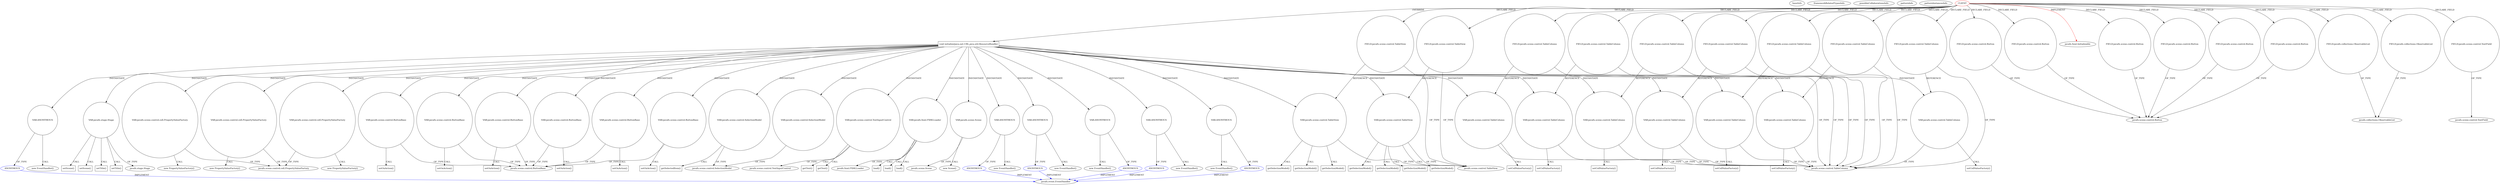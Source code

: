 digraph {
baseInfo[graphId=1659,category="pattern",isAnonymous=false,possibleRelation=true]
frameworkRelatedTypesInfo[0="javafx.fxml.Initializable"]
possibleCollaborationsInfo[0="1659~INSTANTIATION-OVERRIDING_METHOD_DECLARATION-~javafx.fxml.Initializable ~javafx.event.EventHandler ~false~true",1="1659~INSTANTIATION-OVERRIDING_METHOD_DECLARATION-~javafx.fxml.Initializable ~javafx.event.EventHandler ~false~true",2="1659~INSTANTIATION-OVERRIDING_METHOD_DECLARATION-~javafx.fxml.Initializable ~javafx.event.EventHandler ~false~true",3="1659~INSTANTIATION-OVERRIDING_METHOD_DECLARATION-~javafx.fxml.Initializable ~javafx.event.EventHandler ~false~true",4="1659~INSTANTIATION-OVERRIDING_METHOD_DECLARATION-~javafx.fxml.Initializable ~javafx.event.EventHandler ~false~true",5="1659~INSTANTIATION-OVERRIDING_METHOD_DECLARATION-~javafx.fxml.Initializable ~javafx.event.EventHandler ~false~true"]
patternInfo[frequency=2.0,patternRootClient=0]
patternInstancesInfo[0="diogocs1-FPessoais~/diogocs1-FPessoais/FPessoais-master/FinancasPessoais/src/app/controllers/HomeController.java~HomeController~2490",1="crosswords-testEnvironment~/crosswords-testEnvironment/testEnvironment-master/src/GUI/MainController.java~MainController~2315"]
86[label="javafx.scene.control.cell.PropertyValueFactory",vertexType="FRAMEWORK_CLASS_TYPE",isFrameworkType=false]
91[label="VAR:javafx.scene.control.cell.PropertyValueFactory",vertexType="VARIABLE_EXPRESION",isFrameworkType=false,shape=circle]
54[label="void initialize(java.net.URL,java.util.ResourceBundle)",vertexType="OVERRIDING_METHOD_DECLARATION",isFrameworkType=false,shape=box]
0[label="CLIENT",vertexType="ROOT_CLIENT_CLASS_DECLARATION",isFrameworkType=false,color=red]
38[label="FIELD:javafx.scene.control.Button",vertexType="FIELD_DECLARATION",isFrameworkType=false,shape=circle]
14[label="FIELD:javafx.scene.control.Button",vertexType="FIELD_DECLARATION",isFrameworkType=false,shape=circle]
2[label="FIELD:javafx.scene.control.Button",vertexType="FIELD_DECLARATION",isFrameworkType=false,shape=circle]
32[label="FIELD:javafx.scene.control.Button",vertexType="FIELD_DECLARATION",isFrameworkType=false,shape=circle]
44[label="FIELD:javafx.scene.control.Button",vertexType="FIELD_DECLARATION",isFrameworkType=false,shape=circle]
16[label="FIELD:javafx.scene.control.Button",vertexType="FIELD_DECLARATION",isFrameworkType=false,shape=circle]
12[label="FIELD:javafx.collections.ObservableList",vertexType="FIELD_DECLARATION",isFrameworkType=false,shape=circle]
13[label="javafx.collections.ObservableList",vertexType="FRAMEWORK_INTERFACE_TYPE",isFrameworkType=false]
34[label="FIELD:javafx.collections.ObservableList",vertexType="FIELD_DECLARATION",isFrameworkType=false,shape=circle]
301[label="VAR:javafx.scene.control.SelectionModel",vertexType="VARIABLE_EXPRESION",isFrameworkType=false,shape=circle]
302[label="getSelectedItem()",vertexType="INSIDE_CALL",isFrameworkType=false,shape=box]
116[label="javafx.scene.control.SelectionModel",vertexType="FRAMEWORK_CLASS_TYPE",isFrameworkType=false]
114[label="VAR:javafx.scene.control.SelectionModel",vertexType="VARIABLE_EXPRESION",isFrameworkType=false,shape=circle]
90[label="new PropertyValueFactory()",vertexType="CONSTRUCTOR_CALL",isFrameworkType=false]
276[label="VAR:javafx.scene.control.TextInputControl",vertexType="VARIABLE_EXPRESION",isFrameworkType=false,shape=circle]
230[label="VAR:javafx.scene.control.ButtonBase",vertexType="VARIABLE_EXPRESION",isFrameworkType=false,shape=circle]
109[label="javafx.scene.control.ButtonBase",vertexType="FRAMEWORK_CLASS_TYPE",isFrameworkType=false]
244[label="VAR:javafx.scene.control.ButtonBase",vertexType="VARIABLE_EXPRESION",isFrameworkType=false,shape=circle]
192[label="VAR:javafx.scene.control.ButtonBase",vertexType="VARIABLE_EXPRESION",isFrameworkType=false,shape=circle]
107[label="VAR:javafx.scene.control.ButtonBase",vertexType="VARIABLE_EXPRESION",isFrameworkType=false,shape=circle]
219[label="VAR:javafx.scene.control.ButtonBase",vertexType="VARIABLE_EXPRESION",isFrameworkType=false,shape=circle]
294[label="VAR:javafx.scene.control.ButtonBase",vertexType="VARIABLE_EXPRESION",isFrameworkType=false,shape=circle]
3[label="javafx.scene.control.Button",vertexType="FRAMEWORK_CLASS_TYPE",isFrameworkType=false]
218[label="javafx.scene.control.TextInputControl",vertexType="FRAMEWORK_CLASS_TYPE",isFrameworkType=false]
50[label="FIELD:javafx.scene.control.TextField",vertexType="FIELD_DECLARATION",isFrameworkType=false,shape=circle]
85[label="VAR:javafx.scene.control.cell.PropertyValueFactory",vertexType="VARIABLE_EXPRESION",isFrameworkType=false,shape=circle]
84[label="new PropertyValueFactory()",vertexType="CONSTRUCTOR_CALL",isFrameworkType=false]
97[label="VAR:javafx.scene.control.cell.PropertyValueFactory",vertexType="VARIABLE_EXPRESION",isFrameworkType=false,shape=circle]
96[label="new PropertyValueFactory()",vertexType="CONSTRUCTOR_CALL",isFrameworkType=false]
277[label="getText()",vertexType="INSIDE_CALL",isFrameworkType=false,shape=box]
280[label="getText()",vertexType="INSIDE_CALL",isFrameworkType=false,shape=box]
223[label="VAR:ANONYMOUS",vertexType="VARIABLE_EXPRESION",isFrameworkType=false,shape=circle]
224[label="ANONYMOUS",vertexType="REFERENCE_ANONYMOUS_DECLARATION",isFrameworkType=false,color=blue]
222[label="new EventHandler()",vertexType="CONSTRUCTOR_CALL",isFrameworkType=false]
113[label="javafx.event.EventHandler",vertexType="FRAMEWORK_INTERFACE_TYPE",isFrameworkType=false]
249[label="ANONYMOUS",vertexType="REFERENCE_ANONYMOUS_DECLARATION",isFrameworkType=false,color=blue]
299[label="ANONYMOUS",vertexType="REFERENCE_ANONYMOUS_DECLARATION",isFrameworkType=false,color=blue]
197[label="ANONYMOUS",vertexType="REFERENCE_ANONYMOUS_DECLARATION",isFrameworkType=false,color=blue]
235[label="ANONYMOUS",vertexType="REFERENCE_ANONYMOUS_DECLARATION",isFrameworkType=false,color=blue]
112[label="ANONYMOUS",vertexType="REFERENCE_ANONYMOUS_DECLARATION",isFrameworkType=false,color=blue]
298[label="VAR:ANONYMOUS",vertexType="VARIABLE_EXPRESION",isFrameworkType=false,shape=circle]
297[label="new EventHandler()",vertexType="CONSTRUCTOR_CALL",isFrameworkType=false]
111[label="VAR:ANONYMOUS",vertexType="VARIABLE_EXPRESION",isFrameworkType=false,shape=circle]
110[label="new EventHandler()",vertexType="CONSTRUCTOR_CALL",isFrameworkType=false]
248[label="VAR:ANONYMOUS",vertexType="VARIABLE_EXPRESION",isFrameworkType=false,shape=circle]
247[label="new EventHandler()",vertexType="CONSTRUCTOR_CALL",isFrameworkType=false]
234[label="VAR:ANONYMOUS",vertexType="VARIABLE_EXPRESION",isFrameworkType=false,shape=circle]
233[label="new EventHandler()",vertexType="CONSTRUCTOR_CALL",isFrameworkType=false]
196[label="VAR:ANONYMOUS",vertexType="VARIABLE_EXPRESION",isFrameworkType=false,shape=circle]
195[label="new EventHandler()",vertexType="CONSTRUCTOR_CALL",isFrameworkType=false]
1[label="javafx.fxml.Initializable",vertexType="FRAMEWORK_INTERFACE_TYPE",isFrameworkType=false]
120[label="VAR:javafx.stage.Stage",vertexType="VARIABLE_EXPRESION",isFrameworkType=false,shape=circle]
284[label="setTitle()",vertexType="INSIDE_CALL",isFrameworkType=false,shape=box]
181[label="setTitle()",vertexType="INSIDE_CALL",isFrameworkType=false,shape=box]
121[label="javafx.stage.Stage",vertexType="FRAMEWORK_CLASS_TYPE",isFrameworkType=false]
9[label="javafx.scene.control.TextField",vertexType="FRAMEWORK_CLASS_TYPE",isFrameworkType=false]
102[label="VAR:javafx.scene.control.TableView",vertexType="VARIABLE_EXPRESION",isFrameworkType=false,shape=circle]
305[label="getSelectionModel()",vertexType="INSIDE_CALL",isFrameworkType=false,shape=box]
118[label="getSelectionModel()",vertexType="INSIDE_CALL",isFrameworkType=false,shape=box]
103[label="getSelectionModel()",vertexType="INSIDE_CALL",isFrameworkType=false,shape=box]
10[label="FIELD:javafx.scene.control.TableView",vertexType="FIELD_DECLARATION",isFrameworkType=false,shape=circle]
30[label="FIELD:javafx.scene.control.TableView",vertexType="FIELD_DECLARATION",isFrameworkType=false,shape=circle]
78[label="VAR:javafx.scene.control.TableColumn",vertexType="VARIABLE_EXPRESION",isFrameworkType=false,shape=circle]
58[label="VAR:javafx.scene.control.TableColumn",vertexType="VARIABLE_EXPRESION",isFrameworkType=false,shape=circle]
81[label="VAR:javafx.scene.control.TableColumn",vertexType="VARIABLE_EXPRESION",isFrameworkType=false,shape=circle]
55[label="VAR:javafx.scene.control.TableColumn",vertexType="VARIABLE_EXPRESION",isFrameworkType=false,shape=circle]
87[label="VAR:javafx.scene.control.TableColumn",vertexType="VARIABLE_EXPRESION",isFrameworkType=false,shape=circle]
61[label="VAR:javafx.scene.control.TableColumn",vertexType="VARIABLE_EXPRESION",isFrameworkType=false,shape=circle]
75[label="VAR:javafx.scene.control.TableColumn",vertexType="VARIABLE_EXPRESION",isFrameworkType=false,shape=circle]
182[label="VAR:javafx.fxml.FXMLLoader",vertexType="VARIABLE_EXPRESION",isFrameworkType=false,shape=circle]
184[label="javafx.fxml.FXMLLoader",vertexType="FRAMEWORK_CLASS_TYPE",isFrameworkType=false]
11[label="javafx.scene.control.TableView",vertexType="FRAMEWORK_CLASS_TYPE",isFrameworkType=false]
183[label="load()",vertexType="INSIDE_CALL",isFrameworkType=false,shape=box]
286[label="load()",vertexType="INSIDE_CALL",isFrameworkType=false,shape=box]
311[label="load()",vertexType="INSIDE_CALL",isFrameworkType=false,shape=box]
82[label="setCellValueFactory()",vertexType="INSIDE_CALL",isFrameworkType=false,shape=box]
62[label="setCellValueFactory()",vertexType="INSIDE_CALL",isFrameworkType=false,shape=box]
79[label="setCellValueFactory()",vertexType="INSIDE_CALL",isFrameworkType=false,shape=box]
56[label="setCellValueFactory()",vertexType="INSIDE_CALL",isFrameworkType=false,shape=box]
88[label="setCellValueFactory()",vertexType="INSIDE_CALL",isFrameworkType=false,shape=box]
76[label="setCellValueFactory()",vertexType="INSIDE_CALL",isFrameworkType=false,shape=box]
59[label="setCellValueFactory()",vertexType="INSIDE_CALL",isFrameworkType=false,shape=box]
67[label="VAR:javafx.scene.control.TableView",vertexType="VARIABLE_EXPRESION",isFrameworkType=false,shape=circle]
266[label="getSelectionModel()",vertexType="INSIDE_CALL",isFrameworkType=false,shape=box]
68[label="getSelectionModel()",vertexType="INSIDE_CALL",isFrameworkType=false,shape=box]
261[label="getSelectionModel()",vertexType="INSIDE_CALL",isFrameworkType=false,shape=box]
241[label="getSelectionModel()",vertexType="INSIDE_CALL",isFrameworkType=false,shape=box]
290[label="VAR:javafx.scene.Scene",vertexType="VARIABLE_EXPRESION",isFrameworkType=false,shape=circle]
289[label="new Scene()",vertexType="CONSTRUCTOR_CALL",isFrameworkType=false]
313[label="setScene()",vertexType="INSIDE_CALL",isFrameworkType=false,shape=box]
174[label="setScene()",vertexType="INSIDE_CALL",isFrameworkType=false,shape=box]
177[label="javafx.scene.Scene",vertexType="FRAMEWORK_CLASS_TYPE",isFrameworkType=false]
28[label="FIELD:javafx.scene.control.TableColumn",vertexType="FIELD_DECLARATION",isFrameworkType=false,shape=circle]
46[label="FIELD:javafx.scene.control.TableColumn",vertexType="FIELD_DECLARATION",isFrameworkType=false,shape=circle]
48[label="FIELD:javafx.scene.control.TableColumn",vertexType="FIELD_DECLARATION",isFrameworkType=false,shape=circle]
6[label="FIELD:javafx.scene.control.TableColumn",vertexType="FIELD_DECLARATION",isFrameworkType=false,shape=circle]
26[label="FIELD:javafx.scene.control.TableColumn",vertexType="FIELD_DECLARATION",isFrameworkType=false,shape=circle]
22[label="FIELD:javafx.scene.control.TableColumn",vertexType="FIELD_DECLARATION",isFrameworkType=false,shape=circle]
4[label="FIELD:javafx.scene.control.TableColumn",vertexType="FIELD_DECLARATION",isFrameworkType=false,shape=circle]
193[label="setOnAction()",vertexType="INSIDE_CALL",isFrameworkType=false,shape=box]
5[label="javafx.scene.control.TableColumn",vertexType="FRAMEWORK_CLASS_TYPE",isFrameworkType=false]
245[label="setOnAction()",vertexType="INSIDE_CALL",isFrameworkType=false,shape=box]
108[label="setOnAction()",vertexType="INSIDE_CALL",isFrameworkType=false,shape=box]
231[label="setOnAction()",vertexType="INSIDE_CALL",isFrameworkType=false,shape=box]
295[label="setOnAction()",vertexType="INSIDE_CALL",isFrameworkType=false,shape=box]
220[label="setOnAction()",vertexType="INSIDE_CALL",isFrameworkType=false,shape=box]
219->109[label="OF_TYPE"]
4->61[label="REFERENCE"]
0->48[label="DECLARE_FIELD"]
276->277[label="CALL"]
54->244[label="INSTANTIATE"]
54->182[label="INSTANTIATE"]
91->90[label="CALL"]
48->5[label="OF_TYPE"]
91->86[label="OF_TYPE"]
54->111[label="INSTANTIATE"]
219->220[label="CALL"]
38->3[label="OF_TYPE"]
0->30[label="DECLARE_FIELD"]
299->113[label="IMPLEMENT",color=blue]
75->5[label="OF_TYPE"]
298->299[label="OF_TYPE"]
54->78[label="INSTANTIATE"]
54->223[label="INSTANTIATE"]
0->2[label="DECLARE_FIELD"]
26->5[label="OF_TYPE"]
87->5[label="OF_TYPE"]
0->34[label="DECLARE_FIELD"]
81->5[label="OF_TYPE"]
67->241[label="CALL"]
30->11[label="OF_TYPE"]
54->298[label="INSTANTIATE"]
294->295[label="CALL"]
54->102[label="INSTANTIATE"]
54->55[label="INSTANTIATE"]
111->110[label="CALL"]
81->82[label="CALL"]
223->222[label="CALL"]
249->113[label="IMPLEMENT",color=blue]
22->5[label="OF_TYPE"]
0->4[label="DECLARE_FIELD"]
224->113[label="IMPLEMENT",color=blue]
54->85[label="INSTANTIATE"]
0->16[label="DECLARE_FIELD"]
244->109[label="OF_TYPE"]
0->12[label="DECLARE_FIELD"]
54->75[label="INSTANTIATE"]
32->3[label="OF_TYPE"]
85->86[label="OF_TYPE"]
120->121[label="OF_TYPE"]
0->22[label="DECLARE_FIELD"]
67->11[label="OF_TYPE"]
196->197[label="OF_TYPE"]
55->5[label="OF_TYPE"]
54->219[label="INSTANTIATE"]
58->59[label="CALL"]
235->113[label="IMPLEMENT",color=blue]
26->75[label="REFERENCE"]
54->81[label="INSTANTIATE"]
223->224[label="OF_TYPE"]
28->5[label="OF_TYPE"]
4->5[label="OF_TYPE"]
120->313[label="CALL"]
75->76[label="CALL"]
0->28[label="DECLARE_FIELD"]
78->79[label="CALL"]
0->54[label="OVERRIDE"]
276->218[label="OF_TYPE"]
102->11[label="OF_TYPE"]
54->192[label="INSTANTIATE"]
54->61[label="INSTANTIATE"]
120->181[label="CALL"]
87->88[label="CALL"]
46->58[label="REFERENCE"]
16->3[label="OF_TYPE"]
10->11[label="OF_TYPE"]
22->55[label="REFERENCE"]
234->233[label="CALL"]
30->102[label="REFERENCE"]
248->249[label="OF_TYPE"]
28->78[label="REFERENCE"]
301->302[label="CALL"]
112->113[label="IMPLEMENT",color=blue]
0->1[label="IMPLEMENT",color=red]
102->103[label="CALL"]
2->3[label="OF_TYPE"]
230->231[label="CALL"]
192->193[label="CALL"]
182->183[label="CALL"]
54->114[label="INSTANTIATE"]
120->284[label="CALL"]
85->84[label="CALL"]
114->116[label="OF_TYPE"]
6->5[label="OF_TYPE"]
97->96[label="CALL"]
61->62[label="CALL"]
54->107[label="INSTANTIATE"]
0->26[label="DECLARE_FIELD"]
294->109[label="OF_TYPE"]
55->56[label="CALL"]
54->234[label="INSTANTIATE"]
107->108[label="CALL"]
54->196[label="INSTANTIATE"]
107->109[label="OF_TYPE"]
301->116[label="OF_TYPE"]
10->67[label="REFERENCE"]
192->109[label="OF_TYPE"]
102->305[label="CALL"]
54->290[label="INSTANTIATE"]
54->97[label="INSTANTIATE"]
0->50[label="DECLARE_FIELD"]
12->13[label="OF_TYPE"]
0->32[label="DECLARE_FIELD"]
0->14[label="DECLARE_FIELD"]
120->174[label="CALL"]
54->58[label="INSTANTIATE"]
54->87[label="INSTANTIATE"]
14->3[label="OF_TYPE"]
111->112[label="OF_TYPE"]
67->68[label="CALL"]
54->276[label="INSTANTIATE"]
34->13[label="OF_TYPE"]
290->289[label="CALL"]
290->177[label="OF_TYPE"]
182->311[label="CALL"]
54->120[label="INSTANTIATE"]
50->9[label="OF_TYPE"]
230->109[label="OF_TYPE"]
0->46[label="DECLARE_FIELD"]
48->87[label="REFERENCE"]
54->294[label="INSTANTIATE"]
78->5[label="OF_TYPE"]
276->280[label="CALL"]
54->301[label="INSTANTIATE"]
248->247[label="CALL"]
182->286[label="CALL"]
58->5[label="OF_TYPE"]
196->195[label="CALL"]
6->81[label="REFERENCE"]
234->235[label="OF_TYPE"]
44->3[label="OF_TYPE"]
46->5[label="OF_TYPE"]
0->6[label="DECLARE_FIELD"]
67->266[label="CALL"]
54->67[label="INSTANTIATE"]
54->230[label="INSTANTIATE"]
0->10[label="DECLARE_FIELD"]
54->248[label="INSTANTIATE"]
97->86[label="OF_TYPE"]
182->184[label="OF_TYPE"]
244->245[label="CALL"]
197->113[label="IMPLEMENT",color=blue]
0->44[label="DECLARE_FIELD"]
61->5[label="OF_TYPE"]
54->91[label="INSTANTIATE"]
67->261[label="CALL"]
0->38[label="DECLARE_FIELD"]
298->297[label="CALL"]
102->118[label="CALL"]
}
